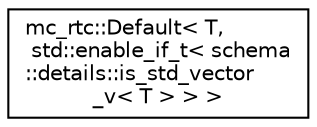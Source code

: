digraph "Graphical Class Hierarchy"
{
 // INTERACTIVE_SVG=YES
 // LATEX_PDF_SIZE
  edge [fontname="Helvetica",fontsize="10",labelfontname="Helvetica",labelfontsize="10"];
  node [fontname="Helvetica",fontsize="10",shape=record];
  rankdir="LR";
  Node0 [label="mc_rtc::Default\< T,\l std::enable_if_t\< schema\l::details::is_std_vector\l_v\< T \> \> \>",height=0.2,width=0.4,color="black", fillcolor="white", style="filled",URL="$structmc__rtc_1_1Default_3_01T_00_01std_1_1enable__if__t_3_01schema_1_1details_1_1is__std__vector__v_3_01T_01_4_01_4_01_4.html",tooltip=" "];
}
